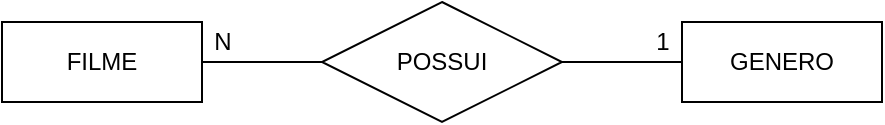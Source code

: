 <mxfile version="14.9.3" type="device"><diagram id="ydCsC7-nBwl5Q6QaeFrc" name="MER"><mxGraphModel dx="1038" dy="579" grid="1" gridSize="10" guides="1" tooltips="1" connect="1" arrows="1" fold="1" page="1" pageScale="1" pageWidth="827" pageHeight="1169" math="0" shadow="0"><root><mxCell id="0"/><mxCell id="1" parent="0"/><mxCell id="e4710lGVMOs0LlCLuwmG-6" style="edgeStyle=orthogonalEdgeStyle;rounded=0;orthogonalLoop=1;jettySize=auto;html=1;endArrow=none;endFill=0;" edge="1" parent="1" source="e4710lGVMOs0LlCLuwmG-2" target="e4710lGVMOs0LlCLuwmG-4"><mxGeometry relative="1" as="geometry"/></mxCell><mxCell id="e4710lGVMOs0LlCLuwmG-2" value="POSSUI" style="shape=rhombus;perimeter=rhombusPerimeter;whiteSpace=wrap;html=1;align=center;" vertex="1" parent="1"><mxGeometry x="340" y="140" width="120" height="60" as="geometry"/></mxCell><mxCell id="e4710lGVMOs0LlCLuwmG-5" style="edgeStyle=orthogonalEdgeStyle;rounded=0;orthogonalLoop=1;jettySize=auto;html=1;entryX=0;entryY=0.5;entryDx=0;entryDy=0;endArrow=none;endFill=0;" edge="1" parent="1" source="e4710lGVMOs0LlCLuwmG-3" target="e4710lGVMOs0LlCLuwmG-2"><mxGeometry relative="1" as="geometry"/></mxCell><mxCell id="e4710lGVMOs0LlCLuwmG-3" value="FILME" style="whiteSpace=wrap;html=1;align=center;" vertex="1" parent="1"><mxGeometry x="180" y="150" width="100" height="40" as="geometry"/></mxCell><mxCell id="e4710lGVMOs0LlCLuwmG-4" value="GENERO" style="whiteSpace=wrap;html=1;align=center;" vertex="1" parent="1"><mxGeometry x="520" y="150" width="100" height="40" as="geometry"/></mxCell><mxCell id="e4710lGVMOs0LlCLuwmG-7" value="1" style="text;html=1;align=center;verticalAlign=middle;resizable=0;points=[];autosize=1;strokeColor=none;" vertex="1" parent="1"><mxGeometry x="500" y="150" width="20" height="20" as="geometry"/></mxCell><mxCell id="e4710lGVMOs0LlCLuwmG-8" value="N" style="text;html=1;align=center;verticalAlign=middle;resizable=0;points=[];autosize=1;strokeColor=none;" vertex="1" parent="1"><mxGeometry x="280" y="150" width="20" height="20" as="geometry"/></mxCell></root></mxGraphModel></diagram></mxfile>